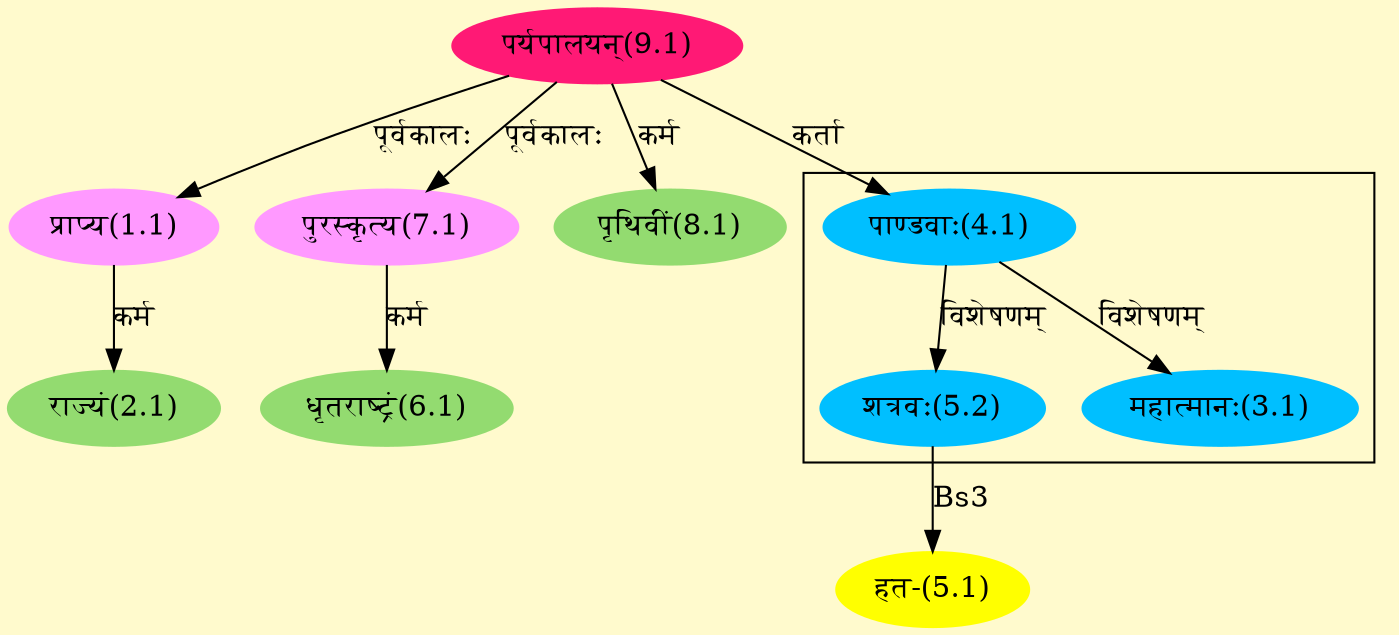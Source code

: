 digraph G{
rankdir=BT;
 compound=true;
 bgcolor="lemonchiffon1";

subgraph cluster_1{
Node3_1 [style=filled, color="#00BFFF" label = "महात्मानः(3.1)"]
Node4_1 [style=filled, color="#00BFFF" label = "पाण्डवाः(4.1)"]
Node5_2 [style=filled, color="#00BFFF" label = "शत्रवः(5.2)"]

}
Node1_1 [style=filled, color="#FF99FF" label = "प्राप्य(1.1)"]
Node9_1 [style=filled, color="#FF1975" label = "पर्यपालयन्(9.1)"]
Node2_1 [style=filled, color="#93DB70" label = "राज्यं(2.1)"]
Node4_1 [style=filled, color="#00BFFF" label = "पाण्डवाः(4.1)"]
Node5_1 [style=filled, color="#FFFF00" label = "हत-(5.1)"]
Node5_2 [style=filled, color="#00BFFF" label = "शत्रवः(5.2)"]
Node6_1 [style=filled, color="#93DB70" label = "धृतराष्ट्रं(6.1)"]
Node7_1 [style=filled, color="#FF99FF" label = "पुरस्कृत्य(7.1)"]
Node8_1 [style=filled, color="#93DB70" label = "पृथिवीं(8.1)"]
/* Start of Relations section */

Node1_1 -> Node9_1 [  label="पूर्वकालः"  dir="back" ]
Node2_1 -> Node1_1 [  label="कर्म"  dir="back" ]
Node3_1 -> Node4_1 [  label="विशेषणम्"  dir="back" ]
Node4_1 -> Node9_1 [  label="कर्ता"  dir="back" ]
Node5_1 -> Node5_2 [  label="Bs3"  dir="back" ]
Node5_2 -> Node4_1 [  label="विशेषणम्"  dir="back" ]
Node6_1 -> Node7_1 [  label="कर्म"  dir="back" ]
Node7_1 -> Node9_1 [  label="पूर्वकालः"  dir="back" ]
Node8_1 -> Node9_1 [  label="कर्म"  dir="back" ]
}

